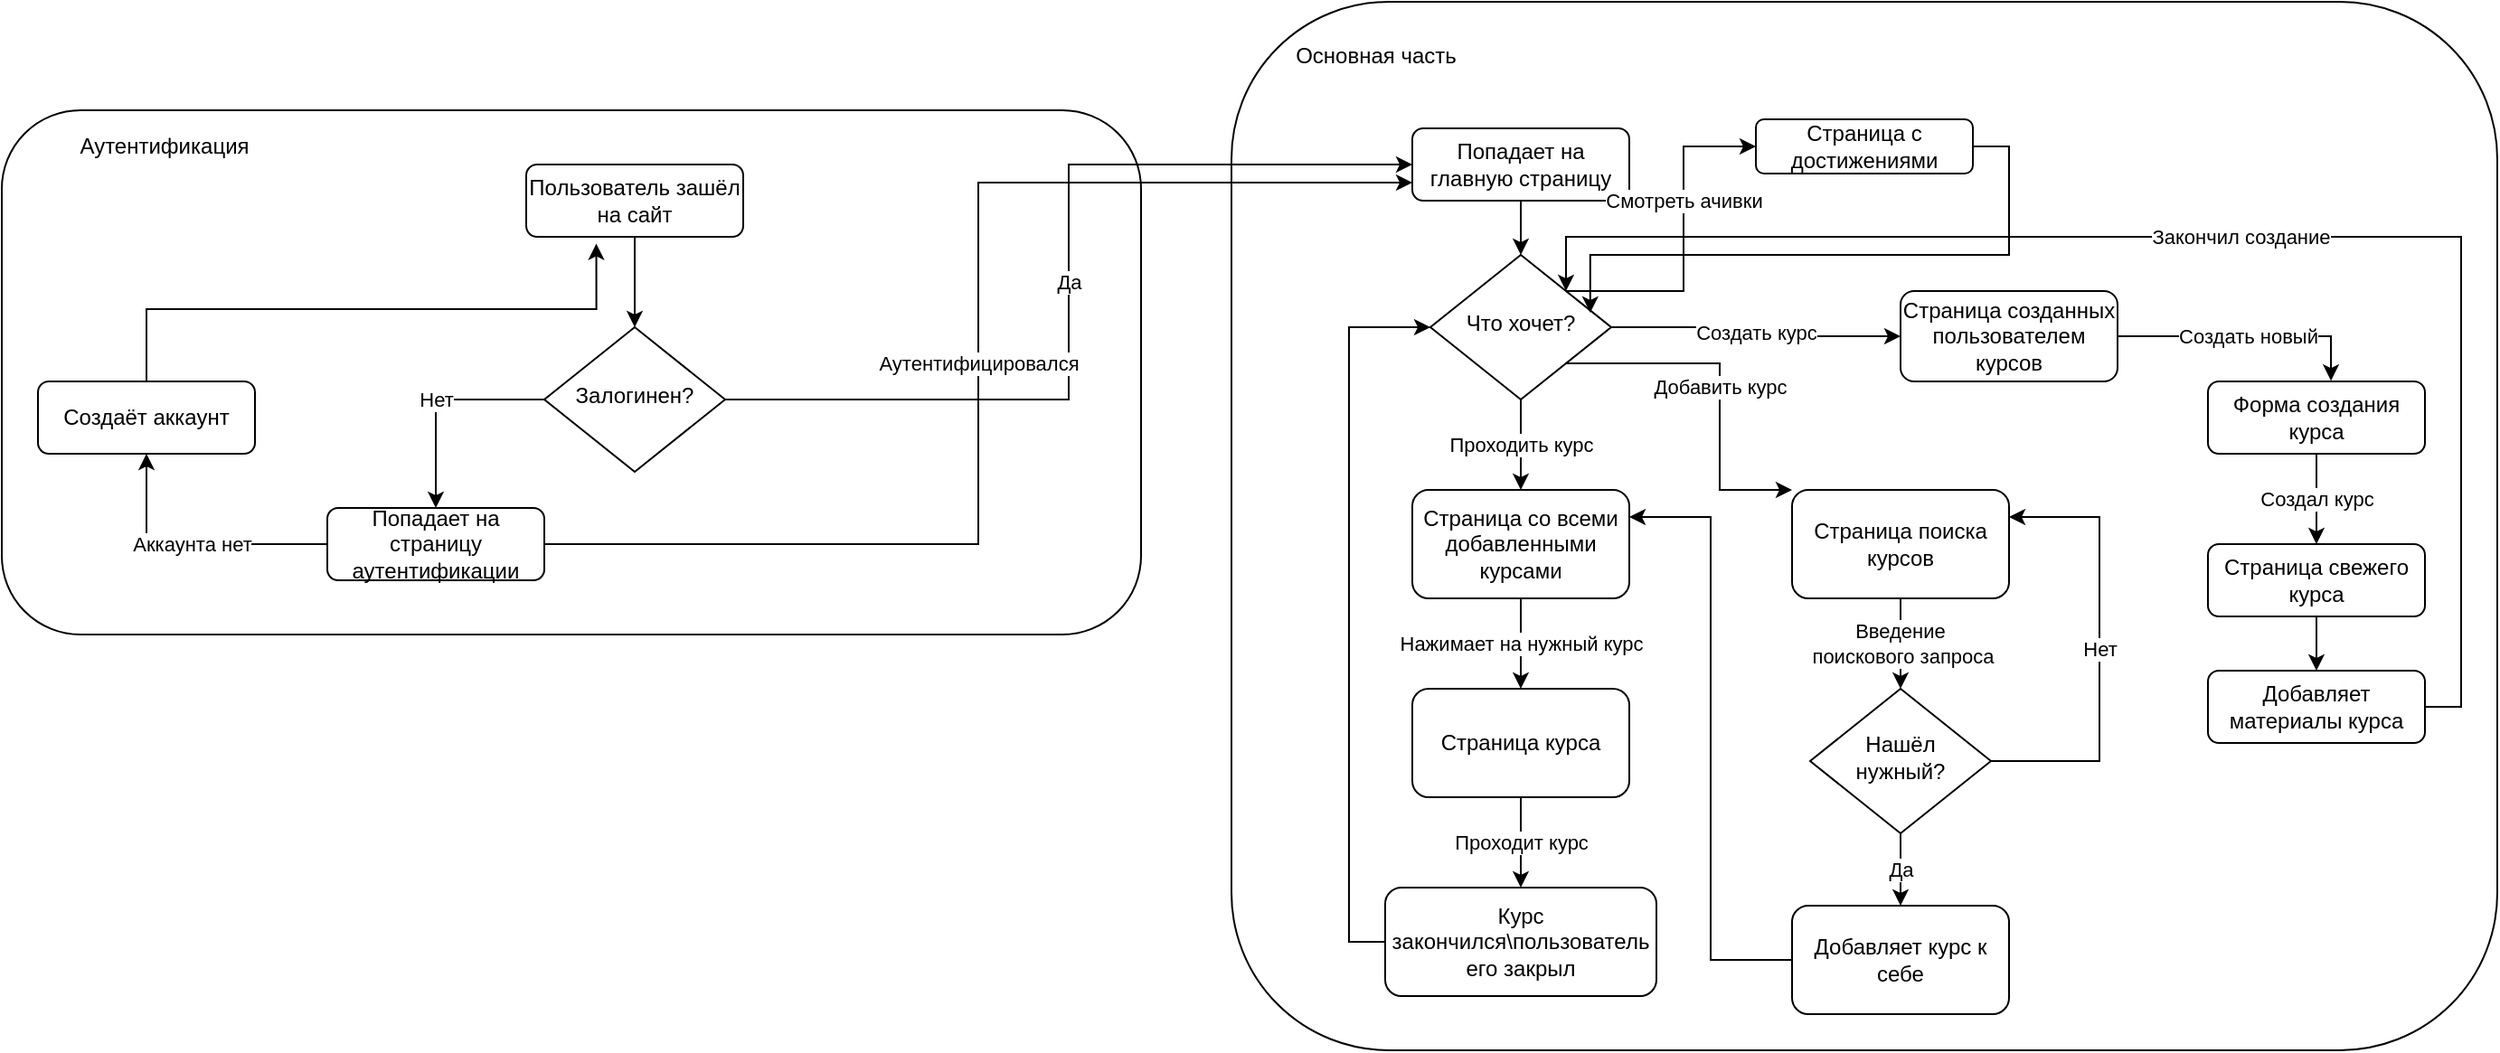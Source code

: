 <mxfile version="14.5.8" type="device"><diagram id="C5RBs43oDa-KdzZeNtuy" name="Page-1"><mxGraphModel dx="1483" dy="1998" grid="1" gridSize="10" guides="1" tooltips="1" connect="1" arrows="1" fold="1" page="1" pageScale="1" pageWidth="827" pageHeight="1169" math="0" shadow="0"><root><mxCell id="WIyWlLk6GJQsqaUBKTNV-0"/><mxCell id="WIyWlLk6GJQsqaUBKTNV-1" parent="WIyWlLk6GJQsqaUBKTNV-0"/><mxCell id="6rDPbprCFR9dvZvc8NAI-47" value="" style="rounded=1;whiteSpace=wrap;html=1;" vertex="1" parent="WIyWlLk6GJQsqaUBKTNV-1"><mxGeometry x="1150" y="-70" width="700" height="580" as="geometry"/></mxCell><mxCell id="6rDPbprCFR9dvZvc8NAI-14" value="" style="rounded=1;whiteSpace=wrap;html=1;" vertex="1" parent="WIyWlLk6GJQsqaUBKTNV-1"><mxGeometry x="470" y="-10" width="630" height="290" as="geometry"/></mxCell><mxCell id="6rDPbprCFR9dvZvc8NAI-3" style="edgeStyle=orthogonalEdgeStyle;rounded=0;orthogonalLoop=1;jettySize=auto;html=1;exitX=0.5;exitY=1;exitDx=0;exitDy=0;" edge="1" parent="WIyWlLk6GJQsqaUBKTNV-1" source="6rDPbprCFR9dvZvc8NAI-0" target="6rDPbprCFR9dvZvc8NAI-2"><mxGeometry relative="1" as="geometry"/></mxCell><mxCell id="6rDPbprCFR9dvZvc8NAI-0" value="Пользователь зашёл на сайт" style="rounded=1;whiteSpace=wrap;html=1;fontSize=12;glass=0;strokeWidth=1;shadow=0;" vertex="1" parent="WIyWlLk6GJQsqaUBKTNV-1"><mxGeometry x="760" y="20" width="120" height="40" as="geometry"/></mxCell><mxCell id="6rDPbprCFR9dvZvc8NAI-5" value="Да" style="edgeStyle=orthogonalEdgeStyle;rounded=0;orthogonalLoop=1;jettySize=auto;html=1;exitX=1;exitY=0.5;exitDx=0;exitDy=0;entryX=0;entryY=0.5;entryDx=0;entryDy=0;" edge="1" parent="WIyWlLk6GJQsqaUBKTNV-1" source="6rDPbprCFR9dvZvc8NAI-2" target="6rDPbprCFR9dvZvc8NAI-4"><mxGeometry relative="1" as="geometry"/></mxCell><mxCell id="6rDPbprCFR9dvZvc8NAI-7" value="Нет" style="edgeStyle=orthogonalEdgeStyle;rounded=0;orthogonalLoop=1;jettySize=auto;html=1;exitX=0;exitY=0.5;exitDx=0;exitDy=0;entryX=0.5;entryY=0;entryDx=0;entryDy=0;" edge="1" parent="WIyWlLk6GJQsqaUBKTNV-1" source="6rDPbprCFR9dvZvc8NAI-2" target="6rDPbprCFR9dvZvc8NAI-6"><mxGeometry relative="1" as="geometry"/></mxCell><mxCell id="6rDPbprCFR9dvZvc8NAI-2" value="Залогинен?" style="rhombus;whiteSpace=wrap;html=1;shadow=0;fontFamily=Helvetica;fontSize=12;align=center;strokeWidth=1;spacing=6;spacingTop=-4;" vertex="1" parent="WIyWlLk6GJQsqaUBKTNV-1"><mxGeometry x="770" y="110" width="100" height="80" as="geometry"/></mxCell><mxCell id="6rDPbprCFR9dvZvc8NAI-20" style="edgeStyle=orthogonalEdgeStyle;rounded=0;orthogonalLoop=1;jettySize=auto;html=1;exitX=0.5;exitY=1;exitDx=0;exitDy=0;entryX=0.5;entryY=0;entryDx=0;entryDy=0;" edge="1" parent="WIyWlLk6GJQsqaUBKTNV-1" source="6rDPbprCFR9dvZvc8NAI-4" target="6rDPbprCFR9dvZvc8NAI-13"><mxGeometry relative="1" as="geometry"/></mxCell><mxCell id="6rDPbprCFR9dvZvc8NAI-4" value="Попадает на главную страницу" style="rounded=1;whiteSpace=wrap;html=1;fontSize=12;glass=0;strokeWidth=1;shadow=0;" vertex="1" parent="WIyWlLk6GJQsqaUBKTNV-1"><mxGeometry x="1250" width="120" height="40" as="geometry"/></mxCell><mxCell id="6rDPbprCFR9dvZvc8NAI-8" value="Аутентифицировался" style="edgeStyle=orthogonalEdgeStyle;rounded=0;orthogonalLoop=1;jettySize=auto;html=1;exitX=1;exitY=0.5;exitDx=0;exitDy=0;entryX=0;entryY=0.75;entryDx=0;entryDy=0;" edge="1" parent="WIyWlLk6GJQsqaUBKTNV-1" source="6rDPbprCFR9dvZvc8NAI-6" target="6rDPbprCFR9dvZvc8NAI-4"><mxGeometry relative="1" as="geometry"><mxPoint x="1150" y="190" as="targetPoint"/></mxGeometry></mxCell><mxCell id="6rDPbprCFR9dvZvc8NAI-10" value="Аккаунта нет" style="edgeStyle=orthogonalEdgeStyle;rounded=0;orthogonalLoop=1;jettySize=auto;html=1;exitX=0;exitY=0.5;exitDx=0;exitDy=0;entryX=0.5;entryY=1;entryDx=0;entryDy=0;" edge="1" parent="WIyWlLk6GJQsqaUBKTNV-1" source="6rDPbprCFR9dvZvc8NAI-6" target="6rDPbprCFR9dvZvc8NAI-9"><mxGeometry relative="1" as="geometry"/></mxCell><mxCell id="6rDPbprCFR9dvZvc8NAI-6" value="Попадает на страницу аутентификации" style="rounded=1;whiteSpace=wrap;html=1;fontSize=12;glass=0;strokeWidth=1;shadow=0;" vertex="1" parent="WIyWlLk6GJQsqaUBKTNV-1"><mxGeometry x="650" y="210" width="120" height="40" as="geometry"/></mxCell><mxCell id="6rDPbprCFR9dvZvc8NAI-11" style="edgeStyle=orthogonalEdgeStyle;rounded=0;orthogonalLoop=1;jettySize=auto;html=1;exitX=0.5;exitY=0;exitDx=0;exitDy=0;entryX=0.323;entryY=1.095;entryDx=0;entryDy=0;entryPerimeter=0;" edge="1" parent="WIyWlLk6GJQsqaUBKTNV-1" source="6rDPbprCFR9dvZvc8NAI-9" target="6rDPbprCFR9dvZvc8NAI-0"><mxGeometry relative="1" as="geometry"/></mxCell><mxCell id="6rDPbprCFR9dvZvc8NAI-9" value="Создаёт аккаунт" style="rounded=1;whiteSpace=wrap;html=1;fontSize=12;glass=0;strokeWidth=1;shadow=0;" vertex="1" parent="WIyWlLk6GJQsqaUBKTNV-1"><mxGeometry x="490" y="140" width="120" height="40" as="geometry"/></mxCell><mxCell id="6rDPbprCFR9dvZvc8NAI-18" value="Создать курс" style="edgeStyle=orthogonalEdgeStyle;rounded=0;orthogonalLoop=1;jettySize=auto;html=1;exitX=1;exitY=0.5;exitDx=0;exitDy=0;entryX=0;entryY=0.5;entryDx=0;entryDy=0;" edge="1" parent="WIyWlLk6GJQsqaUBKTNV-1" source="6rDPbprCFR9dvZvc8NAI-13" target="6rDPbprCFR9dvZvc8NAI-17"><mxGeometry relative="1" as="geometry"/></mxCell><mxCell id="6rDPbprCFR9dvZvc8NAI-21" value="Проходить курс" style="edgeStyle=orthogonalEdgeStyle;rounded=0;orthogonalLoop=1;jettySize=auto;html=1;exitX=0.5;exitY=1;exitDx=0;exitDy=0;" edge="1" parent="WIyWlLk6GJQsqaUBKTNV-1" source="6rDPbprCFR9dvZvc8NAI-13" target="6rDPbprCFR9dvZvc8NAI-19"><mxGeometry relative="1" as="geometry"/></mxCell><mxCell id="6rDPbprCFR9dvZvc8NAI-24" value="Добавить курс" style="edgeStyle=orthogonalEdgeStyle;rounded=0;orthogonalLoop=1;jettySize=auto;html=1;exitX=1;exitY=1;exitDx=0;exitDy=0;entryX=0;entryY=0;entryDx=0;entryDy=0;" edge="1" parent="WIyWlLk6GJQsqaUBKTNV-1" source="6rDPbprCFR9dvZvc8NAI-13" target="6rDPbprCFR9dvZvc8NAI-23"><mxGeometry relative="1" as="geometry"><Array as="points"><mxPoint x="1420" y="130"/><mxPoint x="1420" y="200"/></Array></mxGeometry></mxCell><mxCell id="6rDPbprCFR9dvZvc8NAI-45" value="Смотреть ачивки" style="edgeStyle=orthogonalEdgeStyle;rounded=0;orthogonalLoop=1;jettySize=auto;html=1;exitX=1;exitY=0;exitDx=0;exitDy=0;entryX=0;entryY=0.5;entryDx=0;entryDy=0;" edge="1" parent="WIyWlLk6GJQsqaUBKTNV-1" source="6rDPbprCFR9dvZvc8NAI-13" target="6rDPbprCFR9dvZvc8NAI-44"><mxGeometry x="0.243" relative="1" as="geometry"><mxPoint as="offset"/></mxGeometry></mxCell><mxCell id="6rDPbprCFR9dvZvc8NAI-13" value="Что хочет?" style="rhombus;whiteSpace=wrap;html=1;shadow=0;fontFamily=Helvetica;fontSize=12;align=center;strokeWidth=1;spacing=6;spacingTop=-4;" vertex="1" parent="WIyWlLk6GJQsqaUBKTNV-1"><mxGeometry x="1260" y="70" width="100" height="80" as="geometry"/></mxCell><mxCell id="6rDPbprCFR9dvZvc8NAI-15" value="Аутентификация" style="text;html=1;strokeColor=none;fillColor=none;align=center;verticalAlign=middle;whiteSpace=wrap;rounded=0;" vertex="1" parent="WIyWlLk6GJQsqaUBKTNV-1"><mxGeometry x="500" width="120" height="20" as="geometry"/></mxCell><mxCell id="6rDPbprCFR9dvZvc8NAI-37" value="Создать новый" style="edgeStyle=orthogonalEdgeStyle;rounded=0;orthogonalLoop=1;jettySize=auto;html=1;exitX=1;exitY=0.5;exitDx=0;exitDy=0;entryX=0.567;entryY=-0.01;entryDx=0;entryDy=0;entryPerimeter=0;" edge="1" parent="WIyWlLk6GJQsqaUBKTNV-1" source="6rDPbprCFR9dvZvc8NAI-17" target="6rDPbprCFR9dvZvc8NAI-36"><mxGeometry relative="1" as="geometry"/></mxCell><mxCell id="6rDPbprCFR9dvZvc8NAI-17" value="Страница созданных пользователем курсов" style="rounded=1;whiteSpace=wrap;html=1;" vertex="1" parent="WIyWlLk6GJQsqaUBKTNV-1"><mxGeometry x="1520" y="90" width="120" height="50" as="geometry"/></mxCell><mxCell id="6rDPbprCFR9dvZvc8NAI-32" value="Нажимает на нужный курс" style="edgeStyle=orthogonalEdgeStyle;rounded=0;orthogonalLoop=1;jettySize=auto;html=1;exitX=0.5;exitY=1;exitDx=0;exitDy=0;" edge="1" parent="WIyWlLk6GJQsqaUBKTNV-1" source="6rDPbprCFR9dvZvc8NAI-19" target="6rDPbprCFR9dvZvc8NAI-22"><mxGeometry relative="1" as="geometry"/></mxCell><mxCell id="6rDPbprCFR9dvZvc8NAI-19" value="Страница со всеми добавленными курсами" style="rounded=1;whiteSpace=wrap;html=1;" vertex="1" parent="WIyWlLk6GJQsqaUBKTNV-1"><mxGeometry x="1250" y="200" width="120" height="60" as="geometry"/></mxCell><mxCell id="6rDPbprCFR9dvZvc8NAI-34" value="Проходит курс" style="edgeStyle=orthogonalEdgeStyle;rounded=0;orthogonalLoop=1;jettySize=auto;html=1;exitX=0.5;exitY=1;exitDx=0;exitDy=0;" edge="1" parent="WIyWlLk6GJQsqaUBKTNV-1" source="6rDPbprCFR9dvZvc8NAI-22" target="6rDPbprCFR9dvZvc8NAI-33"><mxGeometry relative="1" as="geometry"/></mxCell><mxCell id="6rDPbprCFR9dvZvc8NAI-22" value="Страница курса" style="rounded=1;whiteSpace=wrap;html=1;" vertex="1" parent="WIyWlLk6GJQsqaUBKTNV-1"><mxGeometry x="1250" y="310" width="120" height="60" as="geometry"/></mxCell><mxCell id="6rDPbprCFR9dvZvc8NAI-26" value="Введение&amp;nbsp;&lt;br&gt;поискового запроса" style="edgeStyle=orthogonalEdgeStyle;rounded=0;orthogonalLoop=1;jettySize=auto;html=1;exitX=0.5;exitY=1;exitDx=0;exitDy=0;" edge="1" parent="WIyWlLk6GJQsqaUBKTNV-1" source="6rDPbprCFR9dvZvc8NAI-23"><mxGeometry relative="1" as="geometry"><mxPoint x="1520" y="310" as="targetPoint"/></mxGeometry></mxCell><mxCell id="6rDPbprCFR9dvZvc8NAI-23" value="Страница поиска курсов" style="rounded=1;whiteSpace=wrap;html=1;" vertex="1" parent="WIyWlLk6GJQsqaUBKTNV-1"><mxGeometry x="1460" y="200" width="120" height="60" as="geometry"/></mxCell><mxCell id="6rDPbprCFR9dvZvc8NAI-29" value="Нет" style="edgeStyle=orthogonalEdgeStyle;rounded=0;orthogonalLoop=1;jettySize=auto;html=1;exitX=1;exitY=0.5;exitDx=0;exitDy=0;entryX=1;entryY=0.25;entryDx=0;entryDy=0;" edge="1" parent="WIyWlLk6GJQsqaUBKTNV-1" source="6rDPbprCFR9dvZvc8NAI-27" target="6rDPbprCFR9dvZvc8NAI-23"><mxGeometry relative="1" as="geometry"><Array as="points"><mxPoint x="1630" y="350"/><mxPoint x="1630" y="215"/></Array></mxGeometry></mxCell><mxCell id="6rDPbprCFR9dvZvc8NAI-30" value="Да" style="edgeStyle=orthogonalEdgeStyle;rounded=0;orthogonalLoop=1;jettySize=auto;html=1;exitX=0.5;exitY=1;exitDx=0;exitDy=0;" edge="1" parent="WIyWlLk6GJQsqaUBKTNV-1" source="6rDPbprCFR9dvZvc8NAI-27" target="6rDPbprCFR9dvZvc8NAI-28"><mxGeometry relative="1" as="geometry"/></mxCell><mxCell id="6rDPbprCFR9dvZvc8NAI-27" value="Нашёл нужный?" style="rhombus;whiteSpace=wrap;html=1;shadow=0;fontFamily=Helvetica;fontSize=12;align=center;strokeWidth=1;spacing=6;spacingTop=-4;" vertex="1" parent="WIyWlLk6GJQsqaUBKTNV-1"><mxGeometry x="1470" y="310" width="100" height="80" as="geometry"/></mxCell><mxCell id="6rDPbprCFR9dvZvc8NAI-31" style="edgeStyle=orthogonalEdgeStyle;rounded=0;orthogonalLoop=1;jettySize=auto;html=1;exitX=0;exitY=0.5;exitDx=0;exitDy=0;entryX=1;entryY=0.25;entryDx=0;entryDy=0;" edge="1" parent="WIyWlLk6GJQsqaUBKTNV-1" source="6rDPbprCFR9dvZvc8NAI-28" target="6rDPbprCFR9dvZvc8NAI-19"><mxGeometry relative="1" as="geometry"/></mxCell><mxCell id="6rDPbprCFR9dvZvc8NAI-28" value="Добавляет курс к себе" style="rounded=1;whiteSpace=wrap;html=1;" vertex="1" parent="WIyWlLk6GJQsqaUBKTNV-1"><mxGeometry x="1460" y="430" width="120" height="60" as="geometry"/></mxCell><mxCell id="6rDPbprCFR9dvZvc8NAI-35" style="edgeStyle=orthogonalEdgeStyle;rounded=0;orthogonalLoop=1;jettySize=auto;html=1;exitX=0;exitY=0.5;exitDx=0;exitDy=0;entryX=0;entryY=0.5;entryDx=0;entryDy=0;" edge="1" parent="WIyWlLk6GJQsqaUBKTNV-1" source="6rDPbprCFR9dvZvc8NAI-33" target="6rDPbprCFR9dvZvc8NAI-13"><mxGeometry relative="1" as="geometry"/></mxCell><mxCell id="6rDPbprCFR9dvZvc8NAI-33" value="Курс закончился\пользователь его закрыл" style="rounded=1;whiteSpace=wrap;html=1;" vertex="1" parent="WIyWlLk6GJQsqaUBKTNV-1"><mxGeometry x="1235" y="420" width="150" height="60" as="geometry"/></mxCell><mxCell id="6rDPbprCFR9dvZvc8NAI-39" value="Создал курс" style="edgeStyle=orthogonalEdgeStyle;rounded=0;orthogonalLoop=1;jettySize=auto;html=1;exitX=0.5;exitY=1;exitDx=0;exitDy=0;" edge="1" parent="WIyWlLk6GJQsqaUBKTNV-1" source="6rDPbprCFR9dvZvc8NAI-36" target="6rDPbprCFR9dvZvc8NAI-38"><mxGeometry relative="1" as="geometry"/></mxCell><mxCell id="6rDPbprCFR9dvZvc8NAI-36" value="Форма создания курса" style="rounded=1;whiteSpace=wrap;html=1;" vertex="1" parent="WIyWlLk6GJQsqaUBKTNV-1"><mxGeometry x="1690" y="140" width="120" height="40" as="geometry"/></mxCell><mxCell id="6rDPbprCFR9dvZvc8NAI-41" style="edgeStyle=orthogonalEdgeStyle;rounded=0;orthogonalLoop=1;jettySize=auto;html=1;exitX=0.5;exitY=1;exitDx=0;exitDy=0;" edge="1" parent="WIyWlLk6GJQsqaUBKTNV-1" source="6rDPbprCFR9dvZvc8NAI-38" target="6rDPbprCFR9dvZvc8NAI-40"><mxGeometry relative="1" as="geometry"/></mxCell><mxCell id="6rDPbprCFR9dvZvc8NAI-38" value="Страница свежего курса" style="rounded=1;whiteSpace=wrap;html=1;" vertex="1" parent="WIyWlLk6GJQsqaUBKTNV-1"><mxGeometry x="1690" y="230" width="120" height="40" as="geometry"/></mxCell><mxCell id="6rDPbprCFR9dvZvc8NAI-43" value="Закончил создание" style="edgeStyle=orthogonalEdgeStyle;rounded=0;orthogonalLoop=1;jettySize=auto;html=1;exitX=1;exitY=0.5;exitDx=0;exitDy=0;entryX=1;entryY=0;entryDx=0;entryDy=0;" edge="1" parent="WIyWlLk6GJQsqaUBKTNV-1" source="6rDPbprCFR9dvZvc8NAI-40" target="6rDPbprCFR9dvZvc8NAI-13"><mxGeometry relative="1" as="geometry"><Array as="points"><mxPoint x="1830" y="320"/><mxPoint x="1830" y="60"/><mxPoint x="1335" y="60"/></Array></mxGeometry></mxCell><mxCell id="6rDPbprCFR9dvZvc8NAI-40" value="Добавляет материалы курса" style="rounded=1;whiteSpace=wrap;html=1;" vertex="1" parent="WIyWlLk6GJQsqaUBKTNV-1"><mxGeometry x="1690" y="300" width="120" height="40" as="geometry"/></mxCell><mxCell id="6rDPbprCFR9dvZvc8NAI-46" style="edgeStyle=orthogonalEdgeStyle;rounded=0;orthogonalLoop=1;jettySize=auto;html=1;exitX=1;exitY=0.5;exitDx=0;exitDy=0;entryX=0.884;entryY=0.4;entryDx=0;entryDy=0;entryPerimeter=0;" edge="1" parent="WIyWlLk6GJQsqaUBKTNV-1" source="6rDPbprCFR9dvZvc8NAI-44" target="6rDPbprCFR9dvZvc8NAI-13"><mxGeometry relative="1" as="geometry"><Array as="points"><mxPoint x="1580" y="10"/><mxPoint x="1580" y="70"/><mxPoint x="1348" y="70"/></Array></mxGeometry></mxCell><mxCell id="6rDPbprCFR9dvZvc8NAI-44" value="Страница с достижениями" style="rounded=1;whiteSpace=wrap;html=1;" vertex="1" parent="WIyWlLk6GJQsqaUBKTNV-1"><mxGeometry x="1440" y="-5" width="120" height="30" as="geometry"/></mxCell><mxCell id="6rDPbprCFR9dvZvc8NAI-48" value="Основная часть" style="text;html=1;strokeColor=none;fillColor=none;align=center;verticalAlign=middle;whiteSpace=wrap;rounded=0;" vertex="1" parent="WIyWlLk6GJQsqaUBKTNV-1"><mxGeometry x="1180" y="-50" width="100" height="20" as="geometry"/></mxCell></root></mxGraphModel></diagram></mxfile>